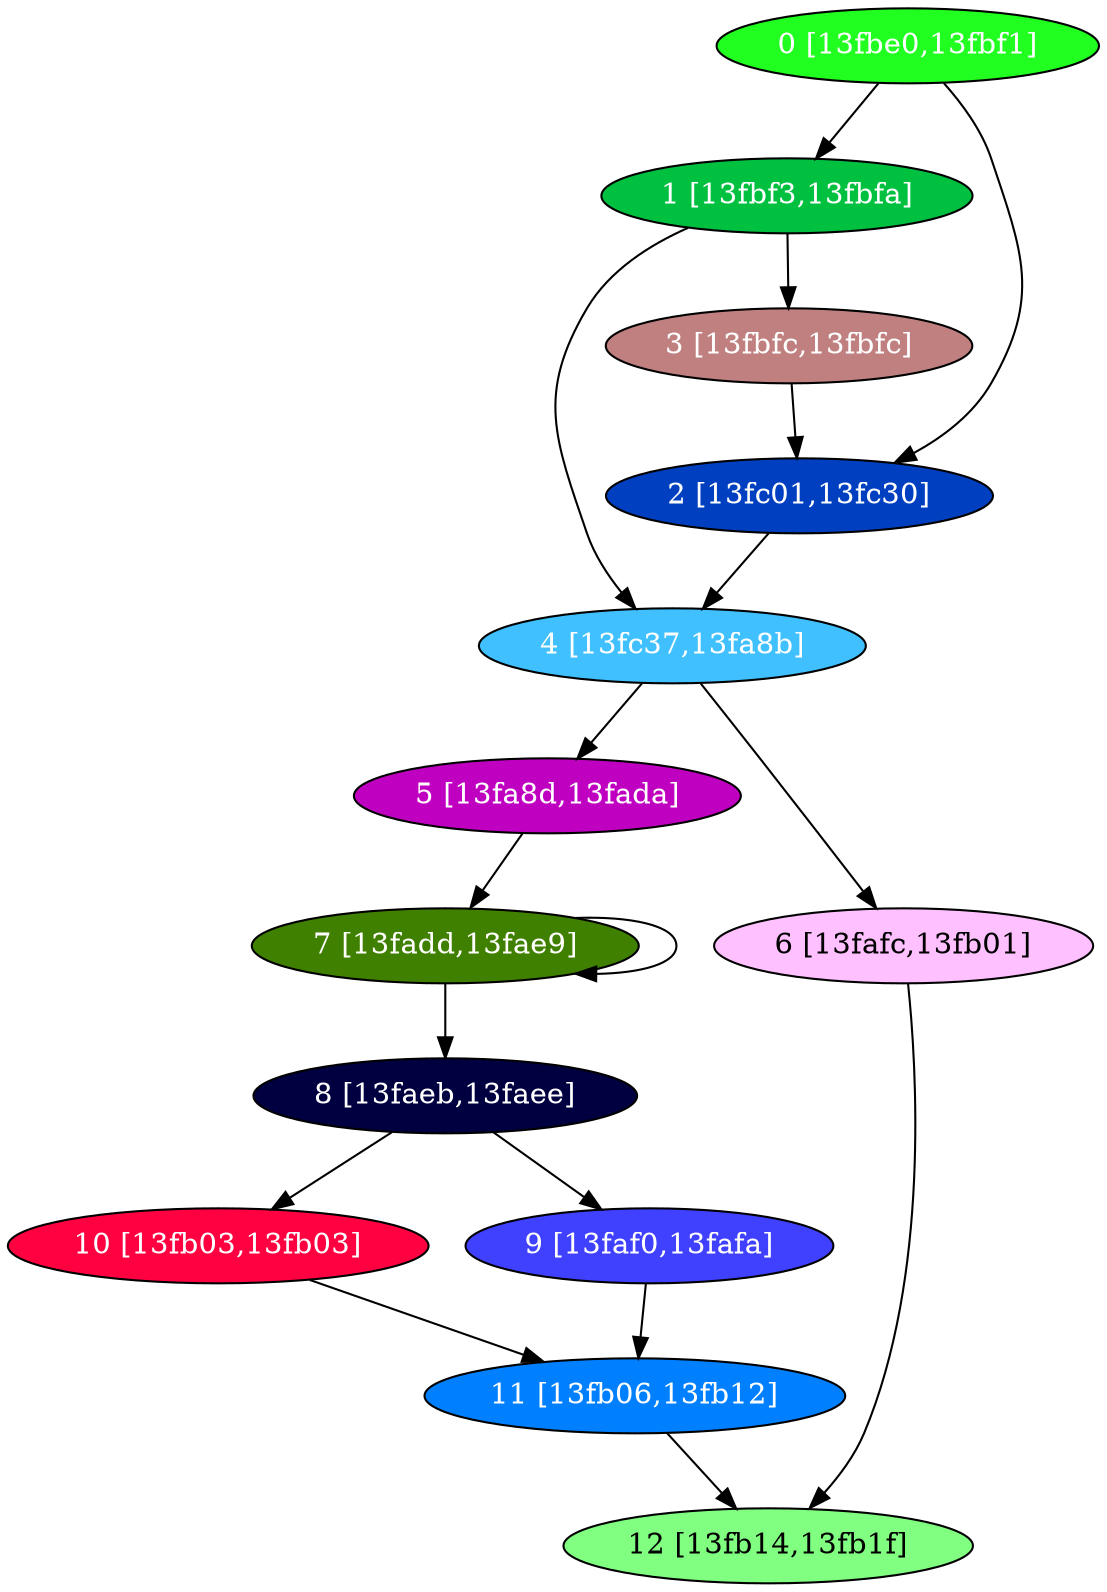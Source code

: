 diGraph libnss3{
	libnss3_0  [style=filled fillcolor="#20FF20" fontcolor="#ffffff" shape=oval label="0 [13fbe0,13fbf1]"]
	libnss3_1  [style=filled fillcolor="#00C040" fontcolor="#ffffff" shape=oval label="1 [13fbf3,13fbfa]"]
	libnss3_2  [style=filled fillcolor="#0040C0" fontcolor="#ffffff" shape=oval label="2 [13fc01,13fc30]"]
	libnss3_3  [style=filled fillcolor="#C08080" fontcolor="#ffffff" shape=oval label="3 [13fbfc,13fbfc]"]
	libnss3_4  [style=filled fillcolor="#40C0FF" fontcolor="#ffffff" shape=oval label="4 [13fc37,13fa8b]"]
	libnss3_5  [style=filled fillcolor="#C000C0" fontcolor="#ffffff" shape=oval label="5 [13fa8d,13fada]"]
	libnss3_6  [style=filled fillcolor="#FFC0FF" fontcolor="#000000" shape=oval label="6 [13fafc,13fb01]"]
	libnss3_7  [style=filled fillcolor="#408000" fontcolor="#ffffff" shape=oval label="7 [13fadd,13fae9]"]
	libnss3_8  [style=filled fillcolor="#000040" fontcolor="#ffffff" shape=oval label="8 [13faeb,13faee]"]
	libnss3_9  [style=filled fillcolor="#4040FF" fontcolor="#ffffff" shape=oval label="9 [13faf0,13fafa]"]
	libnss3_a  [style=filled fillcolor="#FF0040" fontcolor="#ffffff" shape=oval label="10 [13fb03,13fb03]"]
	libnss3_b  [style=filled fillcolor="#0080FF" fontcolor="#ffffff" shape=oval label="11 [13fb06,13fb12]"]
	libnss3_c  [style=filled fillcolor="#80FF80" fontcolor="#000000" shape=oval label="12 [13fb14,13fb1f]"]

	libnss3_0 -> libnss3_1
	libnss3_0 -> libnss3_2
	libnss3_1 -> libnss3_3
	libnss3_1 -> libnss3_4
	libnss3_2 -> libnss3_4
	libnss3_3 -> libnss3_2
	libnss3_4 -> libnss3_5
	libnss3_4 -> libnss3_6
	libnss3_5 -> libnss3_7
	libnss3_6 -> libnss3_c
	libnss3_7 -> libnss3_7
	libnss3_7 -> libnss3_8
	libnss3_8 -> libnss3_9
	libnss3_8 -> libnss3_a
	libnss3_9 -> libnss3_b
	libnss3_a -> libnss3_b
	libnss3_b -> libnss3_c
}